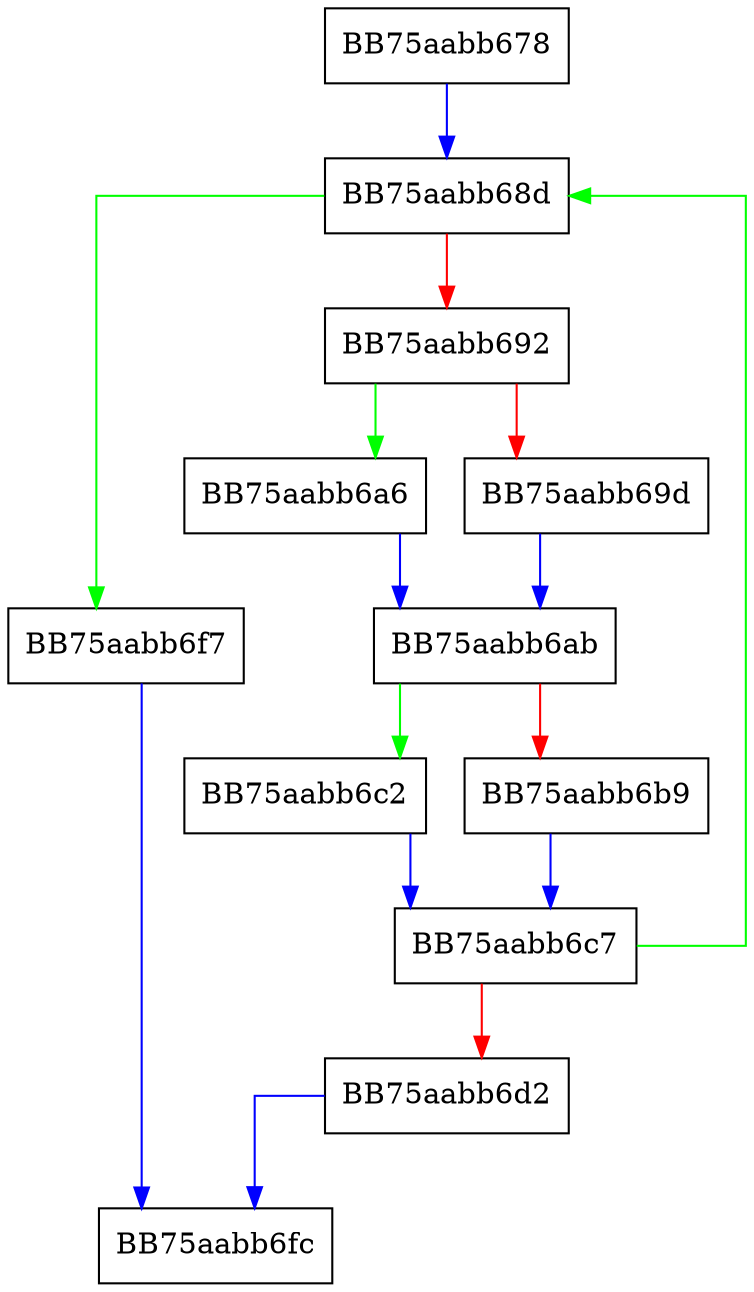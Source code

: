 digraph CopyLZWString {
  node [shape="box"];
  graph [splines=ortho];
  BB75aabb678 -> BB75aabb68d [color="blue"];
  BB75aabb68d -> BB75aabb6f7 [color="green"];
  BB75aabb68d -> BB75aabb692 [color="red"];
  BB75aabb692 -> BB75aabb6a6 [color="green"];
  BB75aabb692 -> BB75aabb69d [color="red"];
  BB75aabb69d -> BB75aabb6ab [color="blue"];
  BB75aabb6a6 -> BB75aabb6ab [color="blue"];
  BB75aabb6ab -> BB75aabb6c2 [color="green"];
  BB75aabb6ab -> BB75aabb6b9 [color="red"];
  BB75aabb6b9 -> BB75aabb6c7 [color="blue"];
  BB75aabb6c2 -> BB75aabb6c7 [color="blue"];
  BB75aabb6c7 -> BB75aabb68d [color="green"];
  BB75aabb6c7 -> BB75aabb6d2 [color="red"];
  BB75aabb6d2 -> BB75aabb6fc [color="blue"];
  BB75aabb6f7 -> BB75aabb6fc [color="blue"];
}